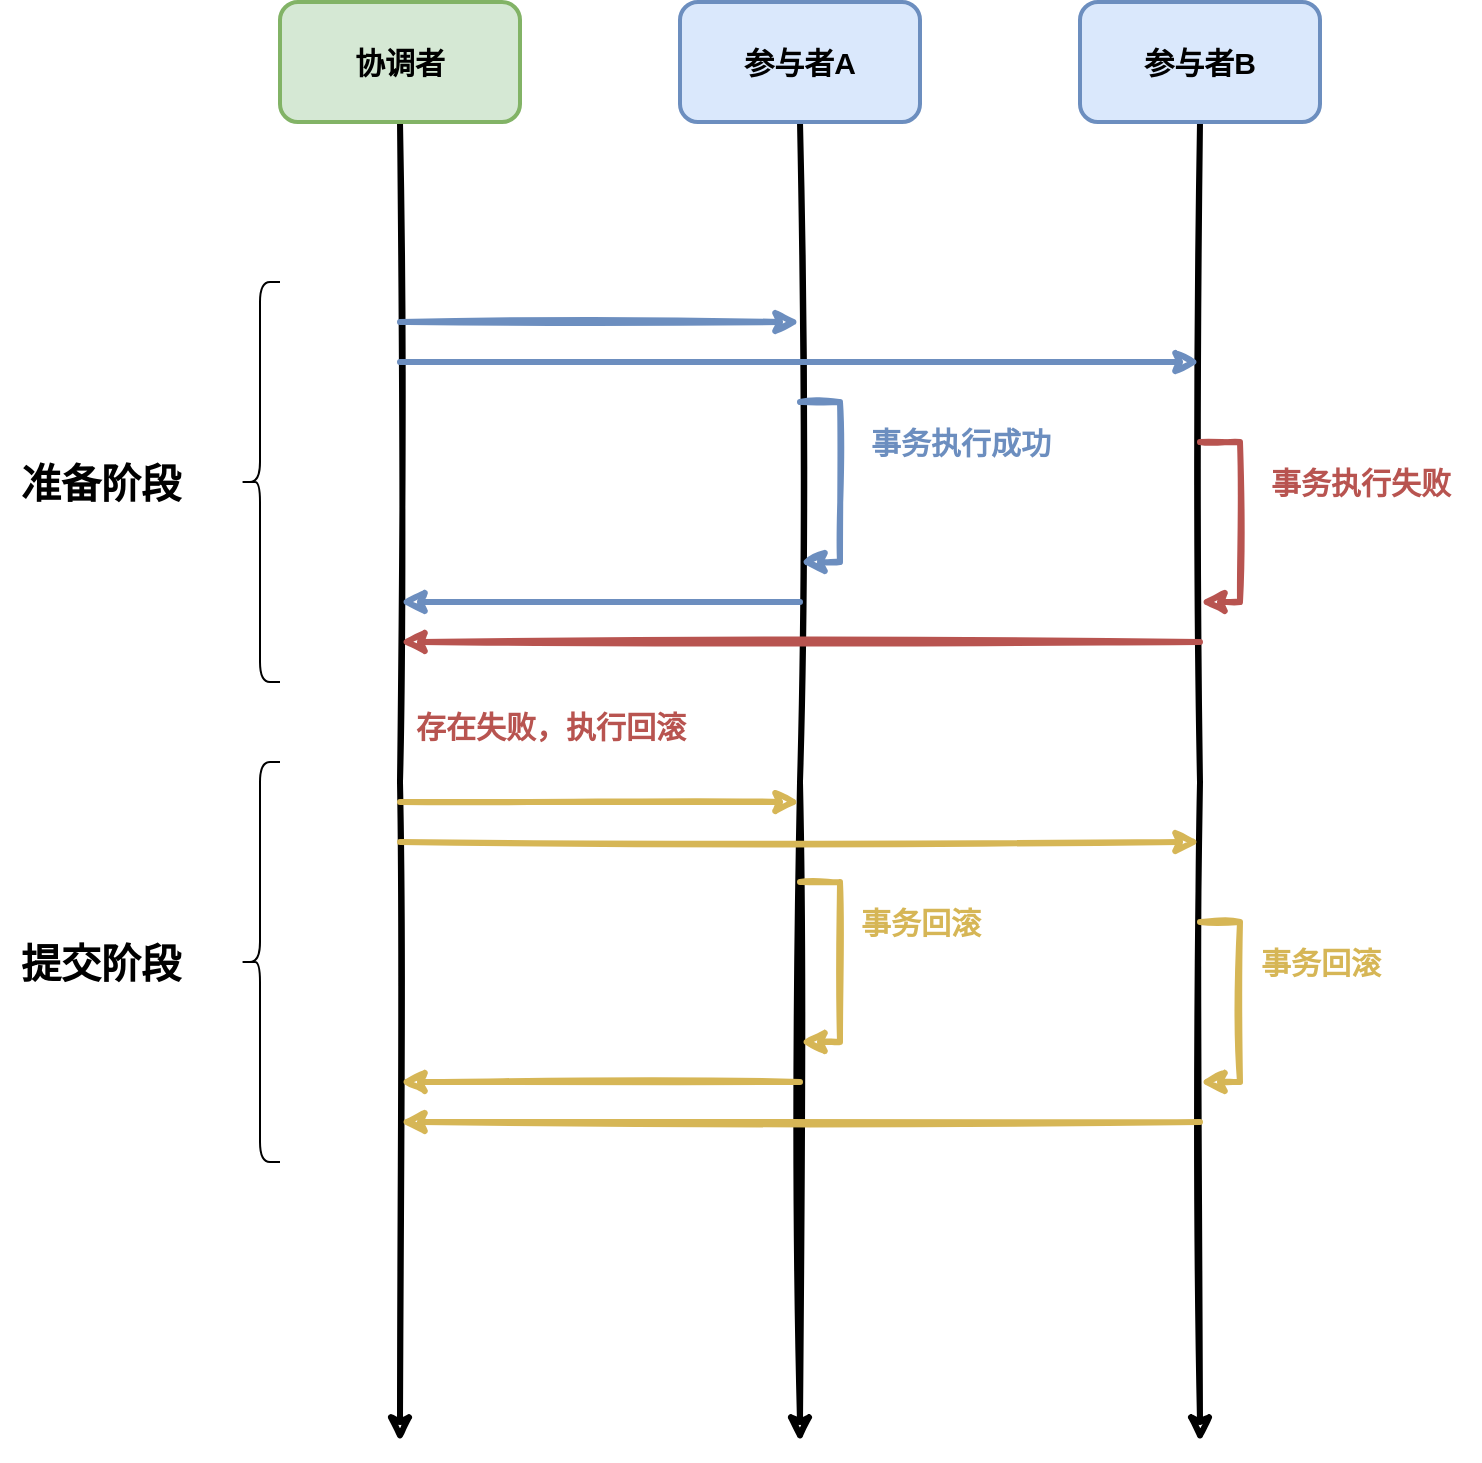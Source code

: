 <mxfile version="20.6.0" type="github">
  <diagram id="fIKBrqZev2dui0NEXvlw" name="第 1 页">
    <mxGraphModel dx="1455" dy="822" grid="1" gridSize="10" guides="1" tooltips="1" connect="1" arrows="1" fold="1" page="1" pageScale="1" pageWidth="827" pageHeight="1169" math="0" shadow="0">
      <root>
        <mxCell id="0" />
        <mxCell id="1" parent="0" />
        <mxCell id="-F7JAb0S0fcWYMBZaB0S-1" style="edgeStyle=orthogonalEdgeStyle;rounded=0;orthogonalLoop=1;jettySize=auto;html=1;fontSize=15;strokeWidth=3;sketch=1;" edge="1" parent="1" source="-F7JAb0S0fcWYMBZaB0S-2">
          <mxGeometry relative="1" as="geometry">
            <mxPoint x="220" y="960" as="targetPoint" />
          </mxGeometry>
        </mxCell>
        <mxCell id="-F7JAb0S0fcWYMBZaB0S-2" value="协调者" style="rounded=1;whiteSpace=wrap;html=1;strokeWidth=2;fillWeight=4;hachureGap=8;hachureAngle=45;fillColor=#d5e8d4;sketch=0;strokeColor=#82b366;fontSize=15;fontStyle=1" vertex="1" parent="1">
          <mxGeometry x="160" y="240" width="120" height="60" as="geometry" />
        </mxCell>
        <mxCell id="-F7JAb0S0fcWYMBZaB0S-3" style="edgeStyle=orthogonalEdgeStyle;rounded=0;orthogonalLoop=1;jettySize=auto;html=1;fontSize=15;strokeWidth=3;sketch=1;" edge="1" parent="1" source="-F7JAb0S0fcWYMBZaB0S-4">
          <mxGeometry relative="1" as="geometry">
            <mxPoint x="420" y="960" as="targetPoint" />
          </mxGeometry>
        </mxCell>
        <mxCell id="-F7JAb0S0fcWYMBZaB0S-4" value="参与者A" style="rounded=1;whiteSpace=wrap;html=1;strokeWidth=2;fillWeight=4;hachureGap=8;hachureAngle=45;fillColor=#dae8fc;sketch=0;strokeColor=#6c8ebf;fontSize=15;fontStyle=1" vertex="1" parent="1">
          <mxGeometry x="360" y="240" width="120" height="60" as="geometry" />
        </mxCell>
        <mxCell id="-F7JAb0S0fcWYMBZaB0S-5" style="edgeStyle=orthogonalEdgeStyle;rounded=0;orthogonalLoop=1;jettySize=auto;html=1;fontSize=15;strokeWidth=3;sketch=1;" edge="1" parent="1" source="-F7JAb0S0fcWYMBZaB0S-6">
          <mxGeometry relative="1" as="geometry">
            <mxPoint x="620" y="960" as="targetPoint" />
          </mxGeometry>
        </mxCell>
        <mxCell id="-F7JAb0S0fcWYMBZaB0S-6" value="参与者B" style="rounded=1;whiteSpace=wrap;html=1;strokeWidth=2;fillWeight=4;hachureGap=8;hachureAngle=45;fillColor=#dae8fc;sketch=0;strokeColor=#6c8ebf;fontSize=15;fontStyle=1" vertex="1" parent="1">
          <mxGeometry x="560" y="240" width="120" height="60" as="geometry" />
        </mxCell>
        <mxCell id="-F7JAb0S0fcWYMBZaB0S-7" value="" style="endArrow=classic;html=1;rounded=0;sketch=1;strokeWidth=3;fontSize=14;fillColor=#dae8fc;strokeColor=#6c8ebf;" edge="1" parent="1">
          <mxGeometry width="50" height="50" relative="1" as="geometry">
            <mxPoint x="220.0" y="400.0" as="sourcePoint" />
            <mxPoint x="420.0" y="400.0" as="targetPoint" />
          </mxGeometry>
        </mxCell>
        <mxCell id="-F7JAb0S0fcWYMBZaB0S-8" value="" style="endArrow=classic;html=1;rounded=0;sketch=1;strokeWidth=3;fontSize=15;fillColor=#dae8fc;strokeColor=#6c8ebf;" edge="1" parent="1">
          <mxGeometry width="50" height="50" relative="1" as="geometry">
            <mxPoint x="420.0" y="540.0" as="sourcePoint" />
            <mxPoint x="220.0" y="540.0" as="targetPoint" />
          </mxGeometry>
        </mxCell>
        <mxCell id="-F7JAb0S0fcWYMBZaB0S-9" value="" style="endArrow=classic;html=1;rounded=0;sketch=1;strokeWidth=3;fontSize=14;fillColor=#dae8fc;strokeColor=#6c8ebf;" edge="1" parent="1">
          <mxGeometry width="50" height="50" relative="1" as="geometry">
            <mxPoint x="420" y="440.0" as="sourcePoint" />
            <mxPoint x="420" y="520" as="targetPoint" />
            <Array as="points">
              <mxPoint x="440" y="440" />
              <mxPoint x="440" y="520" />
            </Array>
          </mxGeometry>
        </mxCell>
        <mxCell id="-F7JAb0S0fcWYMBZaB0S-10" value="" style="endArrow=classic;html=1;rounded=0;sketch=1;strokeWidth=3;fontSize=14;fillColor=#dae8fc;strokeColor=#6c8ebf;" edge="1" parent="1">
          <mxGeometry width="50" height="50" relative="1" as="geometry">
            <mxPoint x="220" y="420.0" as="sourcePoint" />
            <mxPoint x="620" y="420" as="targetPoint" />
          </mxGeometry>
        </mxCell>
        <mxCell id="-F7JAb0S0fcWYMBZaB0S-11" value="" style="endArrow=classic;html=1;rounded=0;sketch=1;strokeWidth=3;fontSize=15;fillColor=#f8cecc;strokeColor=#b85450;" edge="1" parent="1">
          <mxGeometry width="50" height="50" relative="1" as="geometry">
            <mxPoint x="620" y="560" as="sourcePoint" />
            <mxPoint x="220" y="560.0" as="targetPoint" />
          </mxGeometry>
        </mxCell>
        <mxCell id="-F7JAb0S0fcWYMBZaB0S-12" value="" style="endArrow=classic;html=1;rounded=0;sketch=1;strokeWidth=3;fontSize=14;fillColor=#f8cecc;strokeColor=#b85450;" edge="1" parent="1">
          <mxGeometry width="50" height="50" relative="1" as="geometry">
            <mxPoint x="620" y="460.0" as="sourcePoint" />
            <mxPoint x="620" y="540" as="targetPoint" />
            <Array as="points">
              <mxPoint x="640" y="460" />
              <mxPoint x="640" y="540" />
            </Array>
          </mxGeometry>
        </mxCell>
        <mxCell id="-F7JAb0S0fcWYMBZaB0S-13" value="" style="endArrow=classic;html=1;rounded=0;sketch=1;strokeWidth=3;fontSize=14;fillColor=#fff2cc;strokeColor=#d6b656;" edge="1" parent="1">
          <mxGeometry width="50" height="50" relative="1" as="geometry">
            <mxPoint x="220" y="640.0" as="sourcePoint" />
            <mxPoint x="420" y="640.0" as="targetPoint" />
          </mxGeometry>
        </mxCell>
        <mxCell id="-F7JAb0S0fcWYMBZaB0S-14" value="" style="endArrow=classic;html=1;rounded=0;sketch=1;strokeWidth=3;fontSize=15;fillColor=#fff2cc;strokeColor=#d6b656;" edge="1" parent="1">
          <mxGeometry width="50" height="50" relative="1" as="geometry">
            <mxPoint x="420" y="780.0" as="sourcePoint" />
            <mxPoint x="220" y="780.0" as="targetPoint" />
          </mxGeometry>
        </mxCell>
        <mxCell id="-F7JAb0S0fcWYMBZaB0S-15" value="" style="endArrow=classic;html=1;rounded=0;sketch=1;strokeWidth=3;fontSize=14;fillColor=#fff2cc;strokeColor=#d6b656;" edge="1" parent="1">
          <mxGeometry width="50" height="50" relative="1" as="geometry">
            <mxPoint x="420" y="680.0" as="sourcePoint" />
            <mxPoint x="420" y="760" as="targetPoint" />
            <Array as="points">
              <mxPoint x="440" y="680" />
              <mxPoint x="440" y="760" />
            </Array>
          </mxGeometry>
        </mxCell>
        <mxCell id="-F7JAb0S0fcWYMBZaB0S-16" value="" style="endArrow=classic;html=1;rounded=0;sketch=1;strokeWidth=3;fontSize=14;fillColor=#fff2cc;strokeColor=#d6b656;" edge="1" parent="1">
          <mxGeometry width="50" height="50" relative="1" as="geometry">
            <mxPoint x="220" y="660.0" as="sourcePoint" />
            <mxPoint x="620" y="660" as="targetPoint" />
          </mxGeometry>
        </mxCell>
        <mxCell id="-F7JAb0S0fcWYMBZaB0S-17" value="" style="endArrow=classic;html=1;rounded=0;sketch=1;strokeWidth=3;fontSize=15;fillColor=#fff2cc;strokeColor=#d6b656;" edge="1" parent="1">
          <mxGeometry width="50" height="50" relative="1" as="geometry">
            <mxPoint x="620" y="800" as="sourcePoint" />
            <mxPoint x="220" y="800.0" as="targetPoint" />
          </mxGeometry>
        </mxCell>
        <mxCell id="-F7JAb0S0fcWYMBZaB0S-18" value="" style="endArrow=classic;html=1;rounded=0;sketch=1;strokeWidth=3;fontSize=14;fillColor=#fff2cc;strokeColor=#d6b656;" edge="1" parent="1">
          <mxGeometry width="50" height="50" relative="1" as="geometry">
            <mxPoint x="620" y="700.0" as="sourcePoint" />
            <mxPoint x="620" y="780" as="targetPoint" />
            <Array as="points">
              <mxPoint x="640" y="700" />
              <mxPoint x="640" y="780" />
            </Array>
          </mxGeometry>
        </mxCell>
        <mxCell id="-F7JAb0S0fcWYMBZaB0S-19" value="" style="shape=curlyBracket;whiteSpace=wrap;html=1;rounded=1;labelPosition=left;verticalLabelPosition=middle;align=right;verticalAlign=middle;" vertex="1" parent="1">
          <mxGeometry x="140" y="380" width="20" height="200" as="geometry" />
        </mxCell>
        <mxCell id="-F7JAb0S0fcWYMBZaB0S-20" value="准备阶段" style="text;strokeColor=none;fillColor=none;html=1;fontSize=20;fontStyle=1;verticalAlign=middle;align=center;" vertex="1" parent="1">
          <mxGeometry x="20" y="460" width="100" height="40" as="geometry" />
        </mxCell>
        <mxCell id="-F7JAb0S0fcWYMBZaB0S-21" value="" style="shape=curlyBracket;whiteSpace=wrap;html=1;rounded=1;labelPosition=left;verticalLabelPosition=middle;align=right;verticalAlign=middle;" vertex="1" parent="1">
          <mxGeometry x="140" y="620" width="20" height="200" as="geometry" />
        </mxCell>
        <mxCell id="-F7JAb0S0fcWYMBZaB0S-22" value="提交阶段" style="text;strokeColor=none;fillColor=none;html=1;fontSize=20;fontStyle=1;verticalAlign=middle;align=center;" vertex="1" parent="1">
          <mxGeometry x="20" y="700" width="100" height="40" as="geometry" />
        </mxCell>
        <mxCell id="-F7JAb0S0fcWYMBZaB0S-23" value="事务执行失败" style="text;html=1;fontSize=15;fontStyle=1;verticalAlign=middle;align=center;fontColor=#B85450;" vertex="1" parent="1">
          <mxGeometry x="640" y="460" width="120" height="40" as="geometry" />
        </mxCell>
        <mxCell id="-F7JAb0S0fcWYMBZaB0S-25" value="事务执行成功" style="text;html=1;fontSize=15;fontStyle=1;verticalAlign=middle;align=center;fontColor=#6C8EBF;" vertex="1" parent="1">
          <mxGeometry x="440" y="440" width="120" height="40" as="geometry" />
        </mxCell>
        <mxCell id="-F7JAb0S0fcWYMBZaB0S-26" value="事务回滚" style="text;html=1;fontSize=15;fontStyle=1;verticalAlign=middle;align=center;fontColor=#D6B656;" vertex="1" parent="1">
          <mxGeometry x="440" y="680" width="80" height="40" as="geometry" />
        </mxCell>
        <mxCell id="-F7JAb0S0fcWYMBZaB0S-27" value="事务回滚" style="text;strokeColor=none;fillColor=none;html=1;fontSize=15;fontStyle=1;verticalAlign=middle;align=center;fontColor=#D6B656;" vertex="1" parent="1">
          <mxGeometry x="640" y="700" width="80" height="40" as="geometry" />
        </mxCell>
        <mxCell id="-F7JAb0S0fcWYMBZaB0S-28" value="&lt;span style=&quot;font-size: 15px;&quot;&gt;存在失败，执行回滚&lt;/span&gt;" style="text;html=1;fontSize=20;fontStyle=1;verticalAlign=middle;align=center;labelBackgroundColor=none;fontColor=#B85450;" vertex="1" parent="1">
          <mxGeometry x="220" y="580" width="150" height="40" as="geometry" />
        </mxCell>
      </root>
    </mxGraphModel>
  </diagram>
</mxfile>
